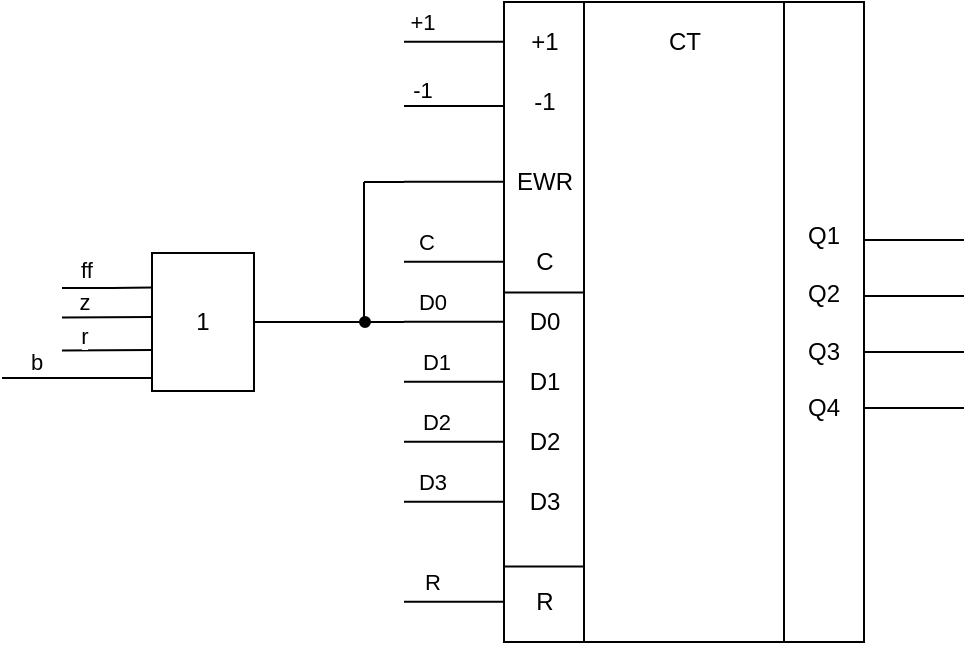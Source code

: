 <mxfile version="14.6.6" type="device"><diagram id="kfOAVgyIcGUAm8Ldp0re" name="Page-1"><mxGraphModel dx="865" dy="479" grid="0" gridSize="10" guides="1" tooltips="1" connect="1" arrows="1" fold="1" page="1" pageScale="1" pageWidth="827" pageHeight="1169" math="0" shadow="0"><root><mxCell id="0"/><mxCell id="1" parent="0"/><mxCell id="0JGjBJluLqzqXJ46HC6U-1" value="" style="rounded=0;whiteSpace=wrap;html=1;" vertex="1" parent="1"><mxGeometry x="490" y="90" width="100" height="320" as="geometry"/></mxCell><mxCell id="0JGjBJluLqzqXJ46HC6U-2" value="" style="rounded=0;whiteSpace=wrap;html=1;" vertex="1" parent="1"><mxGeometry x="450" y="90" width="40" height="320" as="geometry"/></mxCell><mxCell id="0JGjBJluLqzqXJ46HC6U-3" value="Q1&lt;br&gt;&lt;br&gt;Q2&lt;br&gt;&lt;br&gt;Q3&lt;br&gt;&lt;br&gt;Q4" style="rounded=0;whiteSpace=wrap;html=1;" vertex="1" parent="1"><mxGeometry x="590" y="90" width="40" height="320" as="geometry"/></mxCell><mxCell id="0JGjBJluLqzqXJ46HC6U-4" value="" style="endArrow=none;html=1;" edge="1" parent="1"><mxGeometry width="50" height="50" relative="1" as="geometry"><mxPoint x="630" y="293" as="sourcePoint"/><mxPoint x="680" y="293" as="targetPoint"/></mxGeometry></mxCell><mxCell id="0JGjBJluLqzqXJ46HC6U-5" value="" style="endArrow=none;html=1;" edge="1" parent="1"><mxGeometry width="50" height="50" relative="1" as="geometry"><mxPoint x="630" y="265" as="sourcePoint"/><mxPoint x="680" y="265" as="targetPoint"/></mxGeometry></mxCell><mxCell id="0JGjBJluLqzqXJ46HC6U-6" value="" style="endArrow=none;html=1;" edge="1" parent="1"><mxGeometry width="50" height="50" relative="1" as="geometry"><mxPoint x="630" y="209" as="sourcePoint"/><mxPoint x="680" y="209" as="targetPoint"/></mxGeometry></mxCell><mxCell id="0JGjBJluLqzqXJ46HC6U-7" value="" style="endArrow=none;html=1;" edge="1" parent="1"><mxGeometry width="50" height="50" relative="1" as="geometry"><mxPoint x="630" y="237" as="sourcePoint"/><mxPoint x="680" y="237" as="targetPoint"/></mxGeometry></mxCell><mxCell id="0JGjBJluLqzqXJ46HC6U-8" value="CT" style="text;html=1;align=center;verticalAlign=middle;resizable=0;points=[];autosize=1;strokeColor=none;" vertex="1" parent="1"><mxGeometry x="525" y="100" width="30" height="20" as="geometry"/></mxCell><mxCell id="0JGjBJluLqzqXJ46HC6U-9" value="+1" style="text;html=1;align=center;verticalAlign=middle;resizable=0;points=[];autosize=1;strokeColor=none;" vertex="1" parent="1"><mxGeometry x="455" y="100" width="30" height="20" as="geometry"/></mxCell><mxCell id="0JGjBJluLqzqXJ46HC6U-10" value="-1" style="text;html=1;align=center;verticalAlign=middle;resizable=0;points=[];autosize=1;strokeColor=none;" vertex="1" parent="1"><mxGeometry x="455" y="130" width="30" height="20" as="geometry"/></mxCell><mxCell id="0JGjBJluLqzqXJ46HC6U-11" value="EWR" style="text;html=1;align=center;verticalAlign=middle;resizable=0;points=[];autosize=1;strokeColor=none;" vertex="1" parent="1"><mxGeometry x="450" y="170" width="40" height="20" as="geometry"/></mxCell><mxCell id="0JGjBJluLqzqXJ46HC6U-12" value="C" style="text;html=1;align=center;verticalAlign=middle;resizable=0;points=[];autosize=1;strokeColor=none;" vertex="1" parent="1"><mxGeometry x="460" y="210" width="20" height="20" as="geometry"/></mxCell><mxCell id="0JGjBJluLqzqXJ46HC6U-13" value="R" style="text;html=1;align=center;verticalAlign=middle;resizable=0;points=[];autosize=1;strokeColor=none;" vertex="1" parent="1"><mxGeometry x="460" y="380" width="20" height="20" as="geometry"/></mxCell><mxCell id="0JGjBJluLqzqXJ46HC6U-14" value="" style="endArrow=none;html=1;entryX=0.988;entryY=0.882;entryDx=0;entryDy=0;entryPerimeter=0;exitX=-0.011;exitY=0.882;exitDx=0;exitDy=0;exitPerimeter=0;" edge="1" parent="1" source="0JGjBJluLqzqXJ46HC6U-2" target="0JGjBJluLqzqXJ46HC6U-2"><mxGeometry width="50" height="50" relative="1" as="geometry"><mxPoint x="450" y="250" as="sourcePoint"/><mxPoint x="500" y="200" as="targetPoint"/></mxGeometry></mxCell><mxCell id="0JGjBJluLqzqXJ46HC6U-15" value="D0" style="text;html=1;align=center;verticalAlign=middle;resizable=0;points=[];autosize=1;strokeColor=none;" vertex="1" parent="1"><mxGeometry x="455" y="240" width="30" height="20" as="geometry"/></mxCell><mxCell id="0JGjBJluLqzqXJ46HC6U-16" value="D1" style="text;html=1;align=center;verticalAlign=middle;resizable=0;points=[];autosize=1;strokeColor=none;" vertex="1" parent="1"><mxGeometry x="455" y="270" width="30" height="20" as="geometry"/></mxCell><mxCell id="0JGjBJluLqzqXJ46HC6U-17" value="D2" style="text;html=1;align=center;verticalAlign=middle;resizable=0;points=[];autosize=1;strokeColor=none;" vertex="1" parent="1"><mxGeometry x="455" y="300" width="30" height="20" as="geometry"/></mxCell><mxCell id="0JGjBJluLqzqXJ46HC6U-18" value="D3" style="text;html=1;align=center;verticalAlign=middle;resizable=0;points=[];autosize=1;strokeColor=none;" vertex="1" parent="1"><mxGeometry x="455" y="330" width="30" height="20" as="geometry"/></mxCell><mxCell id="0JGjBJluLqzqXJ46HC6U-19" value="" style="endArrow=none;html=1;entryX=1.004;entryY=0.454;entryDx=0;entryDy=0;entryPerimeter=0;exitX=-0.003;exitY=0.454;exitDx=0;exitDy=0;exitPerimeter=0;" edge="1" parent="1" source="0JGjBJluLqzqXJ46HC6U-2" target="0JGjBJluLqzqXJ46HC6U-2"><mxGeometry width="50" height="50" relative="1" as="geometry"><mxPoint x="451" y="235" as="sourcePoint"/><mxPoint x="530" y="200" as="targetPoint"/></mxGeometry></mxCell><mxCell id="0JGjBJluLqzqXJ46HC6U-20" value="" style="endArrow=none;html=1;" edge="1" parent="1"><mxGeometry width="50" height="50" relative="1" as="geometry"><mxPoint x="400" y="109.83" as="sourcePoint"/><mxPoint x="450" y="109.83" as="targetPoint"/></mxGeometry></mxCell><mxCell id="0JGjBJluLqzqXJ46HC6U-34" value="+1" style="edgeLabel;html=1;align=center;verticalAlign=middle;resizable=0;points=[];" vertex="1" connectable="0" parent="0JGjBJluLqzqXJ46HC6U-20"><mxGeometry x="-0.651" y="2" relative="1" as="geometry"><mxPoint y="-8" as="offset"/></mxGeometry></mxCell><mxCell id="0JGjBJluLqzqXJ46HC6U-21" value="" style="endArrow=none;html=1;" edge="1" parent="1"><mxGeometry width="50" height="50" relative="1" as="geometry"><mxPoint x="400" y="142" as="sourcePoint"/><mxPoint x="450" y="142" as="targetPoint"/></mxGeometry></mxCell><mxCell id="0JGjBJluLqzqXJ46HC6U-35" value="-1" style="edgeLabel;html=1;align=center;verticalAlign=middle;resizable=0;points=[];" vertex="1" connectable="0" parent="0JGjBJluLqzqXJ46HC6U-21"><mxGeometry x="-0.651" y="-1" relative="1" as="geometry"><mxPoint y="-9" as="offset"/></mxGeometry></mxCell><mxCell id="0JGjBJluLqzqXJ46HC6U-22" value="" style="endArrow=none;html=1;" edge="1" parent="1"><mxGeometry width="50" height="50" relative="1" as="geometry"><mxPoint x="400" y="179.83" as="sourcePoint"/><mxPoint x="450" y="179.83" as="targetPoint"/></mxGeometry></mxCell><mxCell id="0JGjBJluLqzqXJ46HC6U-23" value="" style="endArrow=none;html=1;" edge="1" parent="1"><mxGeometry width="50" height="50" relative="1" as="geometry"><mxPoint x="400" y="219.83" as="sourcePoint"/><mxPoint x="450" y="219.83" as="targetPoint"/></mxGeometry></mxCell><mxCell id="0JGjBJluLqzqXJ46HC6U-36" value="C" style="edgeLabel;html=1;align=center;verticalAlign=middle;resizable=0;points=[];" vertex="1" connectable="0" parent="0JGjBJluLqzqXJ46HC6U-23"><mxGeometry x="-0.583" y="2" relative="1" as="geometry"><mxPoint y="-8" as="offset"/></mxGeometry></mxCell><mxCell id="0JGjBJluLqzqXJ46HC6U-24" value="" style="endArrow=none;html=1;" edge="1" parent="1"><mxGeometry width="50" height="50" relative="1" as="geometry"><mxPoint x="400" y="249.83" as="sourcePoint"/><mxPoint x="450" y="249.83" as="targetPoint"/></mxGeometry></mxCell><mxCell id="0JGjBJluLqzqXJ46HC6U-33" value="D0" style="edgeLabel;html=1;align=center;verticalAlign=middle;resizable=0;points=[];" vertex="1" connectable="0" parent="0JGjBJluLqzqXJ46HC6U-24"><mxGeometry x="-0.512" y="1" relative="1" as="geometry"><mxPoint x="2" y="-9" as="offset"/></mxGeometry></mxCell><mxCell id="0JGjBJluLqzqXJ46HC6U-25" value="" style="endArrow=none;html=1;" edge="1" parent="1"><mxGeometry width="50" height="50" relative="1" as="geometry"><mxPoint x="400" y="279.83" as="sourcePoint"/><mxPoint x="450" y="279.83" as="targetPoint"/></mxGeometry></mxCell><mxCell id="0JGjBJluLqzqXJ46HC6U-32" value="D1" style="edgeLabel;html=1;align=center;verticalAlign=middle;resizable=0;points=[];" vertex="1" connectable="0" parent="0JGjBJluLqzqXJ46HC6U-25"><mxGeometry x="-0.379" y="2" relative="1" as="geometry"><mxPoint y="-8" as="offset"/></mxGeometry></mxCell><mxCell id="0JGjBJluLqzqXJ46HC6U-26" value="" style="endArrow=none;html=1;" edge="1" parent="1"><mxGeometry width="50" height="50" relative="1" as="geometry"><mxPoint x="400" y="309.83" as="sourcePoint"/><mxPoint x="450" y="309.83" as="targetPoint"/></mxGeometry></mxCell><mxCell id="0JGjBJluLqzqXJ46HC6U-31" value="D2" style="edgeLabel;html=1;align=center;verticalAlign=middle;resizable=0;points=[];" vertex="1" connectable="0" parent="0JGjBJluLqzqXJ46HC6U-26"><mxGeometry x="-0.398" y="1" relative="1" as="geometry"><mxPoint x="1" y="-9" as="offset"/></mxGeometry></mxCell><mxCell id="0JGjBJluLqzqXJ46HC6U-27" value="" style="endArrow=none;html=1;" edge="1" parent="1"><mxGeometry width="50" height="50" relative="1" as="geometry"><mxPoint x="400" y="339.83" as="sourcePoint"/><mxPoint x="450" y="339.83" as="targetPoint"/></mxGeometry></mxCell><mxCell id="0JGjBJluLqzqXJ46HC6U-30" value="D3" style="edgeLabel;html=1;align=center;verticalAlign=middle;resizable=0;points=[];" vertex="1" connectable="0" parent="0JGjBJluLqzqXJ46HC6U-27"><mxGeometry x="-0.436" relative="1" as="geometry"><mxPoint y="-10" as="offset"/></mxGeometry></mxCell><mxCell id="0JGjBJluLqzqXJ46HC6U-28" value="" style="endArrow=none;html=1;" edge="1" parent="1"><mxGeometry width="50" height="50" relative="1" as="geometry"><mxPoint x="400" y="389.83" as="sourcePoint"/><mxPoint x="450" y="389.83" as="targetPoint"/></mxGeometry></mxCell><mxCell id="0JGjBJluLqzqXJ46HC6U-29" value="R" style="edgeLabel;html=1;align=center;verticalAlign=middle;resizable=0;points=[];" vertex="1" connectable="0" parent="0JGjBJluLqzqXJ46HC6U-28"><mxGeometry x="-0.474" y="2" relative="1" as="geometry"><mxPoint x="1" y="-8" as="offset"/></mxGeometry></mxCell><mxCell id="0JGjBJluLqzqXJ46HC6U-37" value="1" style="rounded=0;whiteSpace=wrap;html=1;" vertex="1" parent="1"><mxGeometry x="274" y="215.5" width="51" height="69" as="geometry"/></mxCell><mxCell id="0JGjBJluLqzqXJ46HC6U-41" value="" style="endArrow=none;html=1;entryX=1;entryY=0.5;entryDx=0;entryDy=0;startArrow=none;" edge="1" parent="1" source="0JGjBJluLqzqXJ46HC6U-44" target="0JGjBJluLqzqXJ46HC6U-37"><mxGeometry width="50" height="50" relative="1" as="geometry"><mxPoint x="400" y="250" as="sourcePoint"/><mxPoint x="470" y="240" as="targetPoint"/><Array as="points"/></mxGeometry></mxCell><mxCell id="0JGjBJluLqzqXJ46HC6U-42" value="" style="endArrow=none;html=1;" edge="1" parent="1"><mxGeometry width="50" height="50" relative="1" as="geometry"><mxPoint x="380" y="180" as="sourcePoint"/><mxPoint x="400" y="180" as="targetPoint"/></mxGeometry></mxCell><mxCell id="0JGjBJluLqzqXJ46HC6U-43" value="" style="endArrow=none;html=1;" edge="1" parent="1"><mxGeometry width="50" height="50" relative="1" as="geometry"><mxPoint x="380" y="250" as="sourcePoint"/><mxPoint x="380" y="180" as="targetPoint"/></mxGeometry></mxCell><mxCell id="0JGjBJluLqzqXJ46HC6U-44" value="" style="ellipse;whiteSpace=wrap;html=1;fillColor=#000000;" vertex="1" parent="1"><mxGeometry x="378" y="247.5" width="5" height="5" as="geometry"/></mxCell><mxCell id="0JGjBJluLqzqXJ46HC6U-46" value="" style="endArrow=none;html=1;entryX=1;entryY=0.5;entryDx=0;entryDy=0;" edge="1" parent="1" target="0JGjBJluLqzqXJ46HC6U-44"><mxGeometry width="50" height="50" relative="1" as="geometry"><mxPoint x="400" y="250" as="sourcePoint"/><mxPoint x="325" y="250" as="targetPoint"/><Array as="points"/></mxGeometry></mxCell><mxCell id="0JGjBJluLqzqXJ46HC6U-47" value="" style="endArrow=none;html=1;entryX=0;entryY=0.25;entryDx=0;entryDy=0;" edge="1" parent="1" target="0JGjBJluLqzqXJ46HC6U-37"><mxGeometry width="50" height="50" relative="1" as="geometry"><mxPoint x="229" y="233" as="sourcePoint"/><mxPoint x="308" y="237" as="targetPoint"/><Array as="points"><mxPoint x="254" y="233"/></Array></mxGeometry></mxCell><mxCell id="0JGjBJluLqzqXJ46HC6U-50" value="ff" style="edgeLabel;html=1;align=center;verticalAlign=middle;resizable=0;points=[];" vertex="1" connectable="0" parent="0JGjBJluLqzqXJ46HC6U-47"><mxGeometry x="-0.467" relative="1" as="geometry"><mxPoint y="-9" as="offset"/></mxGeometry></mxCell><mxCell id="0JGjBJluLqzqXJ46HC6U-48" value="" style="endArrow=none;html=1;entryX=0;entryY=0.25;entryDx=0;entryDy=0;" edge="1" parent="1"><mxGeometry width="50" height="50" relative="1" as="geometry"><mxPoint x="229" y="247.75" as="sourcePoint"/><mxPoint x="274" y="247.5" as="targetPoint"/></mxGeometry></mxCell><mxCell id="0JGjBJluLqzqXJ46HC6U-51" value="z" style="edgeLabel;html=1;align=center;verticalAlign=middle;resizable=0;points=[];" vertex="1" connectable="0" parent="0JGjBJluLqzqXJ46HC6U-48"><mxGeometry x="-0.538" relative="1" as="geometry"><mxPoint y="-8" as="offset"/></mxGeometry></mxCell><mxCell id="0JGjBJluLqzqXJ46HC6U-49" value="" style="endArrow=none;html=1;entryX=0;entryY=0.25;entryDx=0;entryDy=0;" edge="1" parent="1"><mxGeometry width="50" height="50" relative="1" as="geometry"><mxPoint x="229" y="264.25" as="sourcePoint"/><mxPoint x="274" y="264" as="targetPoint"/></mxGeometry></mxCell><mxCell id="0JGjBJluLqzqXJ46HC6U-52" value="r" style="edgeLabel;html=1;align=center;verticalAlign=middle;resizable=0;points=[];" vertex="1" connectable="0" parent="0JGjBJluLqzqXJ46HC6U-49"><mxGeometry x="-0.538" y="1" relative="1" as="geometry"><mxPoint y="-6" as="offset"/></mxGeometry></mxCell><mxCell id="0JGjBJluLqzqXJ46HC6U-53" value="" style="endArrow=none;html=1;entryX=0;entryY=0.25;entryDx=0;entryDy=0;" edge="1" parent="1"><mxGeometry width="50" height="50" relative="1" as="geometry"><mxPoint x="199" y="278" as="sourcePoint"/><mxPoint x="274" y="278" as="targetPoint"/></mxGeometry></mxCell><mxCell id="0JGjBJluLqzqXJ46HC6U-54" value="b" style="edgeLabel;html=1;align=center;verticalAlign=middle;resizable=0;points=[];" vertex="1" connectable="0" parent="0JGjBJluLqzqXJ46HC6U-53"><mxGeometry x="-0.562" relative="1" as="geometry"><mxPoint y="-8" as="offset"/></mxGeometry></mxCell></root></mxGraphModel></diagram></mxfile>